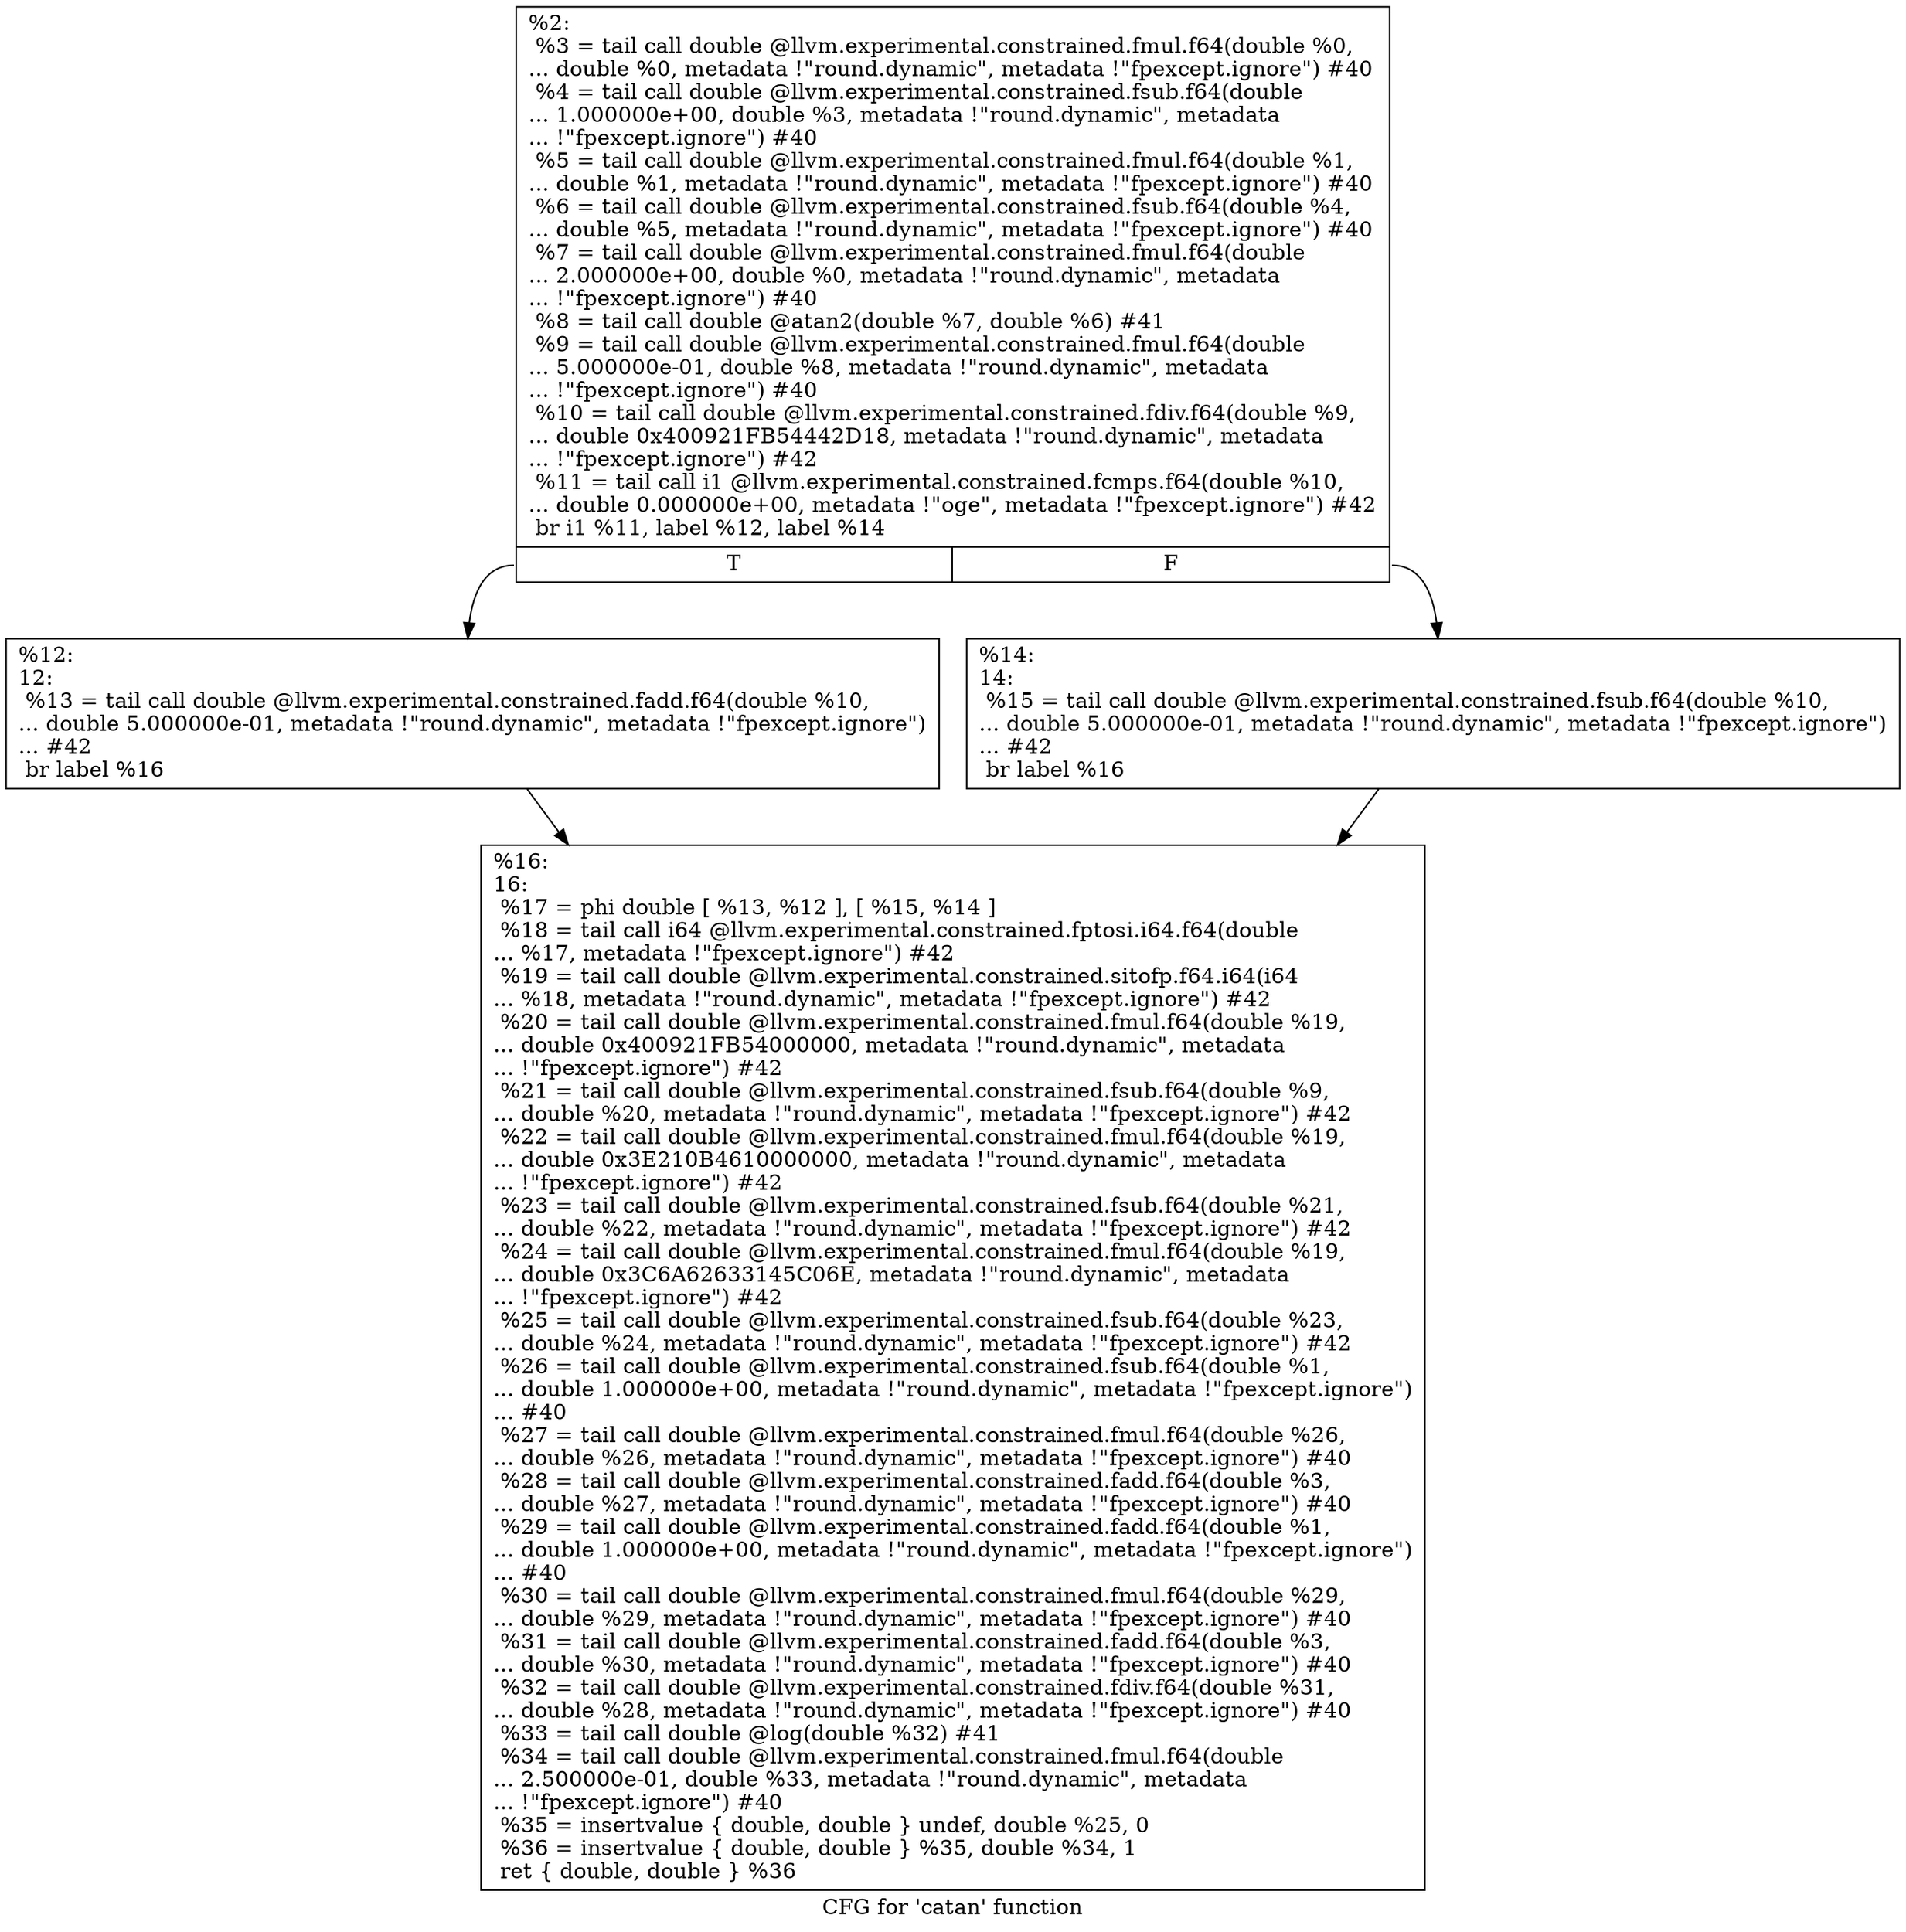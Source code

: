 digraph "CFG for 'catan' function" {
	label="CFG for 'catan' function";

	Node0x11641d0 [shape=record,label="{%2:\l  %3 = tail call double @llvm.experimental.constrained.fmul.f64(double %0,\l... double %0, metadata !\"round.dynamic\", metadata !\"fpexcept.ignore\") #40\l  %4 = tail call double @llvm.experimental.constrained.fsub.f64(double\l... 1.000000e+00, double %3, metadata !\"round.dynamic\", metadata\l... !\"fpexcept.ignore\") #40\l  %5 = tail call double @llvm.experimental.constrained.fmul.f64(double %1,\l... double %1, metadata !\"round.dynamic\", metadata !\"fpexcept.ignore\") #40\l  %6 = tail call double @llvm.experimental.constrained.fsub.f64(double %4,\l... double %5, metadata !\"round.dynamic\", metadata !\"fpexcept.ignore\") #40\l  %7 = tail call double @llvm.experimental.constrained.fmul.f64(double\l... 2.000000e+00, double %0, metadata !\"round.dynamic\", metadata\l... !\"fpexcept.ignore\") #40\l  %8 = tail call double @atan2(double %7, double %6) #41\l  %9 = tail call double @llvm.experimental.constrained.fmul.f64(double\l... 5.000000e-01, double %8, metadata !\"round.dynamic\", metadata\l... !\"fpexcept.ignore\") #40\l  %10 = tail call double @llvm.experimental.constrained.fdiv.f64(double %9,\l... double 0x400921FB54442D18, metadata !\"round.dynamic\", metadata\l... !\"fpexcept.ignore\") #42\l  %11 = tail call i1 @llvm.experimental.constrained.fcmps.f64(double %10,\l... double 0.000000e+00, metadata !\"oge\", metadata !\"fpexcept.ignore\") #42\l  br i1 %11, label %12, label %14\l|{<s0>T|<s1>F}}"];
	Node0x11641d0:s0 -> Node0x1164690;
	Node0x11641d0:s1 -> Node0x11646e0;
	Node0x1164690 [shape=record,label="{%12:\l12:                                               \l  %13 = tail call double @llvm.experimental.constrained.fadd.f64(double %10,\l... double 5.000000e-01, metadata !\"round.dynamic\", metadata !\"fpexcept.ignore\")\l... #42\l  br label %16\l}"];
	Node0x1164690 -> Node0x1164730;
	Node0x11646e0 [shape=record,label="{%14:\l14:                                               \l  %15 = tail call double @llvm.experimental.constrained.fsub.f64(double %10,\l... double 5.000000e-01, metadata !\"round.dynamic\", metadata !\"fpexcept.ignore\")\l... #42\l  br label %16\l}"];
	Node0x11646e0 -> Node0x1164730;
	Node0x1164730 [shape=record,label="{%16:\l16:                                               \l  %17 = phi double [ %13, %12 ], [ %15, %14 ]\l  %18 = tail call i64 @llvm.experimental.constrained.fptosi.i64.f64(double\l... %17, metadata !\"fpexcept.ignore\") #42\l  %19 = tail call double @llvm.experimental.constrained.sitofp.f64.i64(i64\l... %18, metadata !\"round.dynamic\", metadata !\"fpexcept.ignore\") #42\l  %20 = tail call double @llvm.experimental.constrained.fmul.f64(double %19,\l... double 0x400921FB54000000, metadata !\"round.dynamic\", metadata\l... !\"fpexcept.ignore\") #42\l  %21 = tail call double @llvm.experimental.constrained.fsub.f64(double %9,\l... double %20, metadata !\"round.dynamic\", metadata !\"fpexcept.ignore\") #42\l  %22 = tail call double @llvm.experimental.constrained.fmul.f64(double %19,\l... double 0x3E210B4610000000, metadata !\"round.dynamic\", metadata\l... !\"fpexcept.ignore\") #42\l  %23 = tail call double @llvm.experimental.constrained.fsub.f64(double %21,\l... double %22, metadata !\"round.dynamic\", metadata !\"fpexcept.ignore\") #42\l  %24 = tail call double @llvm.experimental.constrained.fmul.f64(double %19,\l... double 0x3C6A62633145C06E, metadata !\"round.dynamic\", metadata\l... !\"fpexcept.ignore\") #42\l  %25 = tail call double @llvm.experimental.constrained.fsub.f64(double %23,\l... double %24, metadata !\"round.dynamic\", metadata !\"fpexcept.ignore\") #42\l  %26 = tail call double @llvm.experimental.constrained.fsub.f64(double %1,\l... double 1.000000e+00, metadata !\"round.dynamic\", metadata !\"fpexcept.ignore\")\l... #40\l  %27 = tail call double @llvm.experimental.constrained.fmul.f64(double %26,\l... double %26, metadata !\"round.dynamic\", metadata !\"fpexcept.ignore\") #40\l  %28 = tail call double @llvm.experimental.constrained.fadd.f64(double %3,\l... double %27, metadata !\"round.dynamic\", metadata !\"fpexcept.ignore\") #40\l  %29 = tail call double @llvm.experimental.constrained.fadd.f64(double %1,\l... double 1.000000e+00, metadata !\"round.dynamic\", metadata !\"fpexcept.ignore\")\l... #40\l  %30 = tail call double @llvm.experimental.constrained.fmul.f64(double %29,\l... double %29, metadata !\"round.dynamic\", metadata !\"fpexcept.ignore\") #40\l  %31 = tail call double @llvm.experimental.constrained.fadd.f64(double %3,\l... double %30, metadata !\"round.dynamic\", metadata !\"fpexcept.ignore\") #40\l  %32 = tail call double @llvm.experimental.constrained.fdiv.f64(double %31,\l... double %28, metadata !\"round.dynamic\", metadata !\"fpexcept.ignore\") #40\l  %33 = tail call double @log(double %32) #41\l  %34 = tail call double @llvm.experimental.constrained.fmul.f64(double\l... 2.500000e-01, double %33, metadata !\"round.dynamic\", metadata\l... !\"fpexcept.ignore\") #40\l  %35 = insertvalue \{ double, double \} undef, double %25, 0\l  %36 = insertvalue \{ double, double \} %35, double %34, 1\l  ret \{ double, double \} %36\l}"];
}

